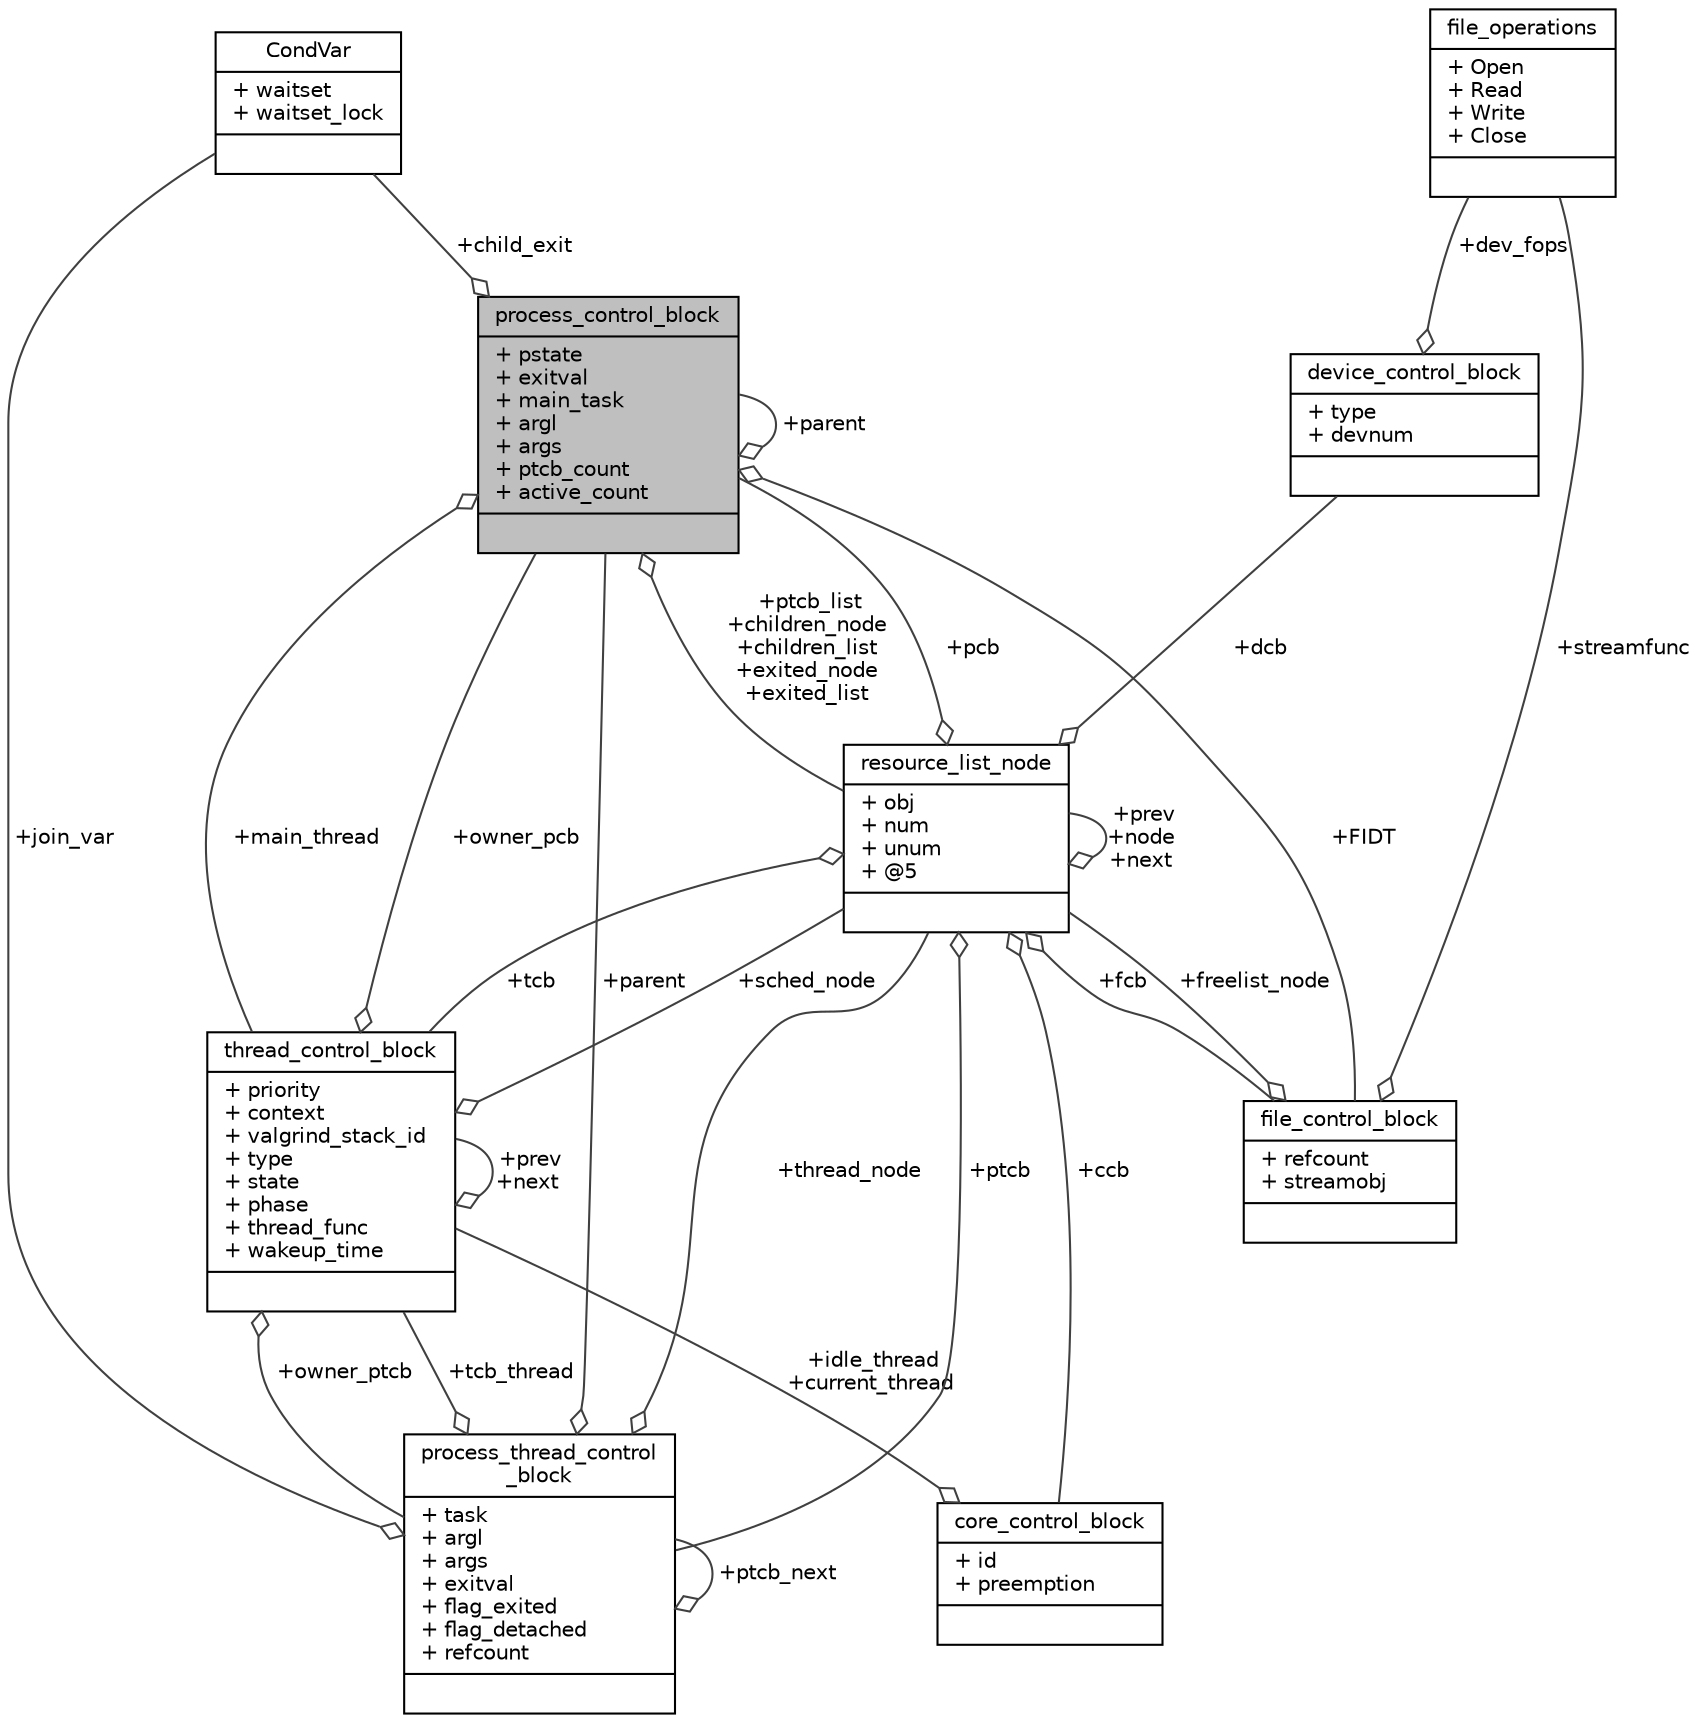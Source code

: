 digraph "process_control_block"
{
  edge [fontname="Helvetica",fontsize="10",labelfontname="Helvetica",labelfontsize="10"];
  node [fontname="Helvetica",fontsize="10",shape=record];
  Node1 [label="{process_control_block\n|+ pstate\l+ exitval\l+ main_task\l+ argl\l+ args\l+ ptcb_count\l+ active_count\l|}",height=0.2,width=0.4,color="black", fillcolor="grey75", style="filled", fontcolor="black"];
  Node2 -> Node1 [color="grey25",fontsize="10",style="solid",label=" +child_exit" ,arrowhead="odiamond"];
  Node2 [label="{CondVar\n|+ waitset\l+ waitset_lock\l|}",height=0.2,width=0.4,color="black", fillcolor="white", style="filled",URL="$structCondVar.html",tooltip="Condition variables. "];
  Node1 -> Node1 [color="grey25",fontsize="10",style="solid",label=" +parent" ,arrowhead="odiamond"];
  Node3 -> Node1 [color="grey25",fontsize="10",style="solid",label=" +ptcb_list\n+children_node\n+children_list\n+exited_node\n+exited_list" ,arrowhead="odiamond"];
  Node3 [label="{resource_list_node\n|+ obj\l+ num\l+ unum\l+ @5\l|}",height=0.2,width=0.4,color="black", fillcolor="white", style="filled",URL="$structresource__list__node.html",tooltip="List node. "];
  Node1 -> Node3 [color="grey25",fontsize="10",style="solid",label=" +pcb" ,arrowhead="odiamond"];
  Node3 -> Node3 [color="grey25",fontsize="10",style="solid",label=" +prev\n+node\n+next" ,arrowhead="odiamond"];
  Node4 -> Node3 [color="grey25",fontsize="10",style="solid",label=" +ccb" ,arrowhead="odiamond"];
  Node4 [label="{core_control_block\n|+ id\l+ preemption\l|}",height=0.2,width=0.4,color="black", fillcolor="white", style="filled",URL="$structcore__control__block.html",tooltip="Core control block. "];
  Node5 -> Node4 [color="grey25",fontsize="10",style="solid",label=" +idle_thread\n+current_thread" ,arrowhead="odiamond"];
  Node5 [label="{thread_control_block\n|+ priority\l+ context\l+ valgrind_stack_id\l+ type\l+ state\l+ phase\l+ thread_func\l+ wakeup_time\l|}",height=0.2,width=0.4,color="black", fillcolor="white", style="filled",URL="$structthread__control__block.html"];
  Node1 -> Node5 [color="grey25",fontsize="10",style="solid",label=" +owner_pcb" ,arrowhead="odiamond"];
  Node3 -> Node5 [color="grey25",fontsize="10",style="solid",label=" +sched_node" ,arrowhead="odiamond"];
  Node5 -> Node5 [color="grey25",fontsize="10",style="solid",label=" +prev\n+next" ,arrowhead="odiamond"];
  Node6 -> Node5 [color="grey25",fontsize="10",style="solid",label=" +owner_ptcb" ,arrowhead="odiamond"];
  Node6 [label="{process_thread_control\l_block\n|+ task\l+ argl\l+ args\l+ exitval\l+ flag_exited\l+ flag_detached\l+ refcount\l|}",height=0.2,width=0.4,color="black", fillcolor="white", style="filled",URL="$structprocess__thread__control__block.html",tooltip="The thread control block. "];
  Node2 -> Node6 [color="grey25",fontsize="10",style="solid",label=" +join_var" ,arrowhead="odiamond"];
  Node1 -> Node6 [color="grey25",fontsize="10",style="solid",label=" +parent" ,arrowhead="odiamond"];
  Node3 -> Node6 [color="grey25",fontsize="10",style="solid",label=" +thread_node" ,arrowhead="odiamond"];
  Node5 -> Node6 [color="grey25",fontsize="10",style="solid",label=" +tcb_thread" ,arrowhead="odiamond"];
  Node6 -> Node6 [color="grey25",fontsize="10",style="solid",label=" +ptcb_next" ,arrowhead="odiamond"];
  Node7 -> Node3 [color="grey25",fontsize="10",style="solid",label=" +dcb" ,arrowhead="odiamond"];
  Node7 [label="{device_control_block\n|+ type\l+ devnum\l|}",height=0.2,width=0.4,color="black", fillcolor="white", style="filled",URL="$structdevice__control__block.html",tooltip="Device control block. "];
  Node8 -> Node7 [color="grey25",fontsize="10",style="solid",label=" +dev_fops" ,arrowhead="odiamond"];
  Node8 [label="{file_operations\n|+ Open\l+ Read\l+ Write\l+ Close\l|}",height=0.2,width=0.4,color="black", fillcolor="white", style="filled",URL="$structfile__operations.html",tooltip="The device-specific file operations table. "];
  Node9 -> Node3 [color="grey25",fontsize="10",style="solid",label=" +fcb" ,arrowhead="odiamond"];
  Node9 [label="{file_control_block\n|+ refcount\l+ streamobj\l|}",height=0.2,width=0.4,color="black", fillcolor="white", style="filled",URL="$structfile__control__block.html",tooltip="The file control block. "];
  Node3 -> Node9 [color="grey25",fontsize="10",style="solid",label=" +freelist_node" ,arrowhead="odiamond"];
  Node8 -> Node9 [color="grey25",fontsize="10",style="solid",label=" +streamfunc" ,arrowhead="odiamond"];
  Node5 -> Node3 [color="grey25",fontsize="10",style="solid",label=" +tcb" ,arrowhead="odiamond"];
  Node6 -> Node3 [color="grey25",fontsize="10",style="solid",label=" +ptcb" ,arrowhead="odiamond"];
  Node9 -> Node1 [color="grey25",fontsize="10",style="solid",label=" +FIDT" ,arrowhead="odiamond"];
  Node5 -> Node1 [color="grey25",fontsize="10",style="solid",label=" +main_thread" ,arrowhead="odiamond"];
}
